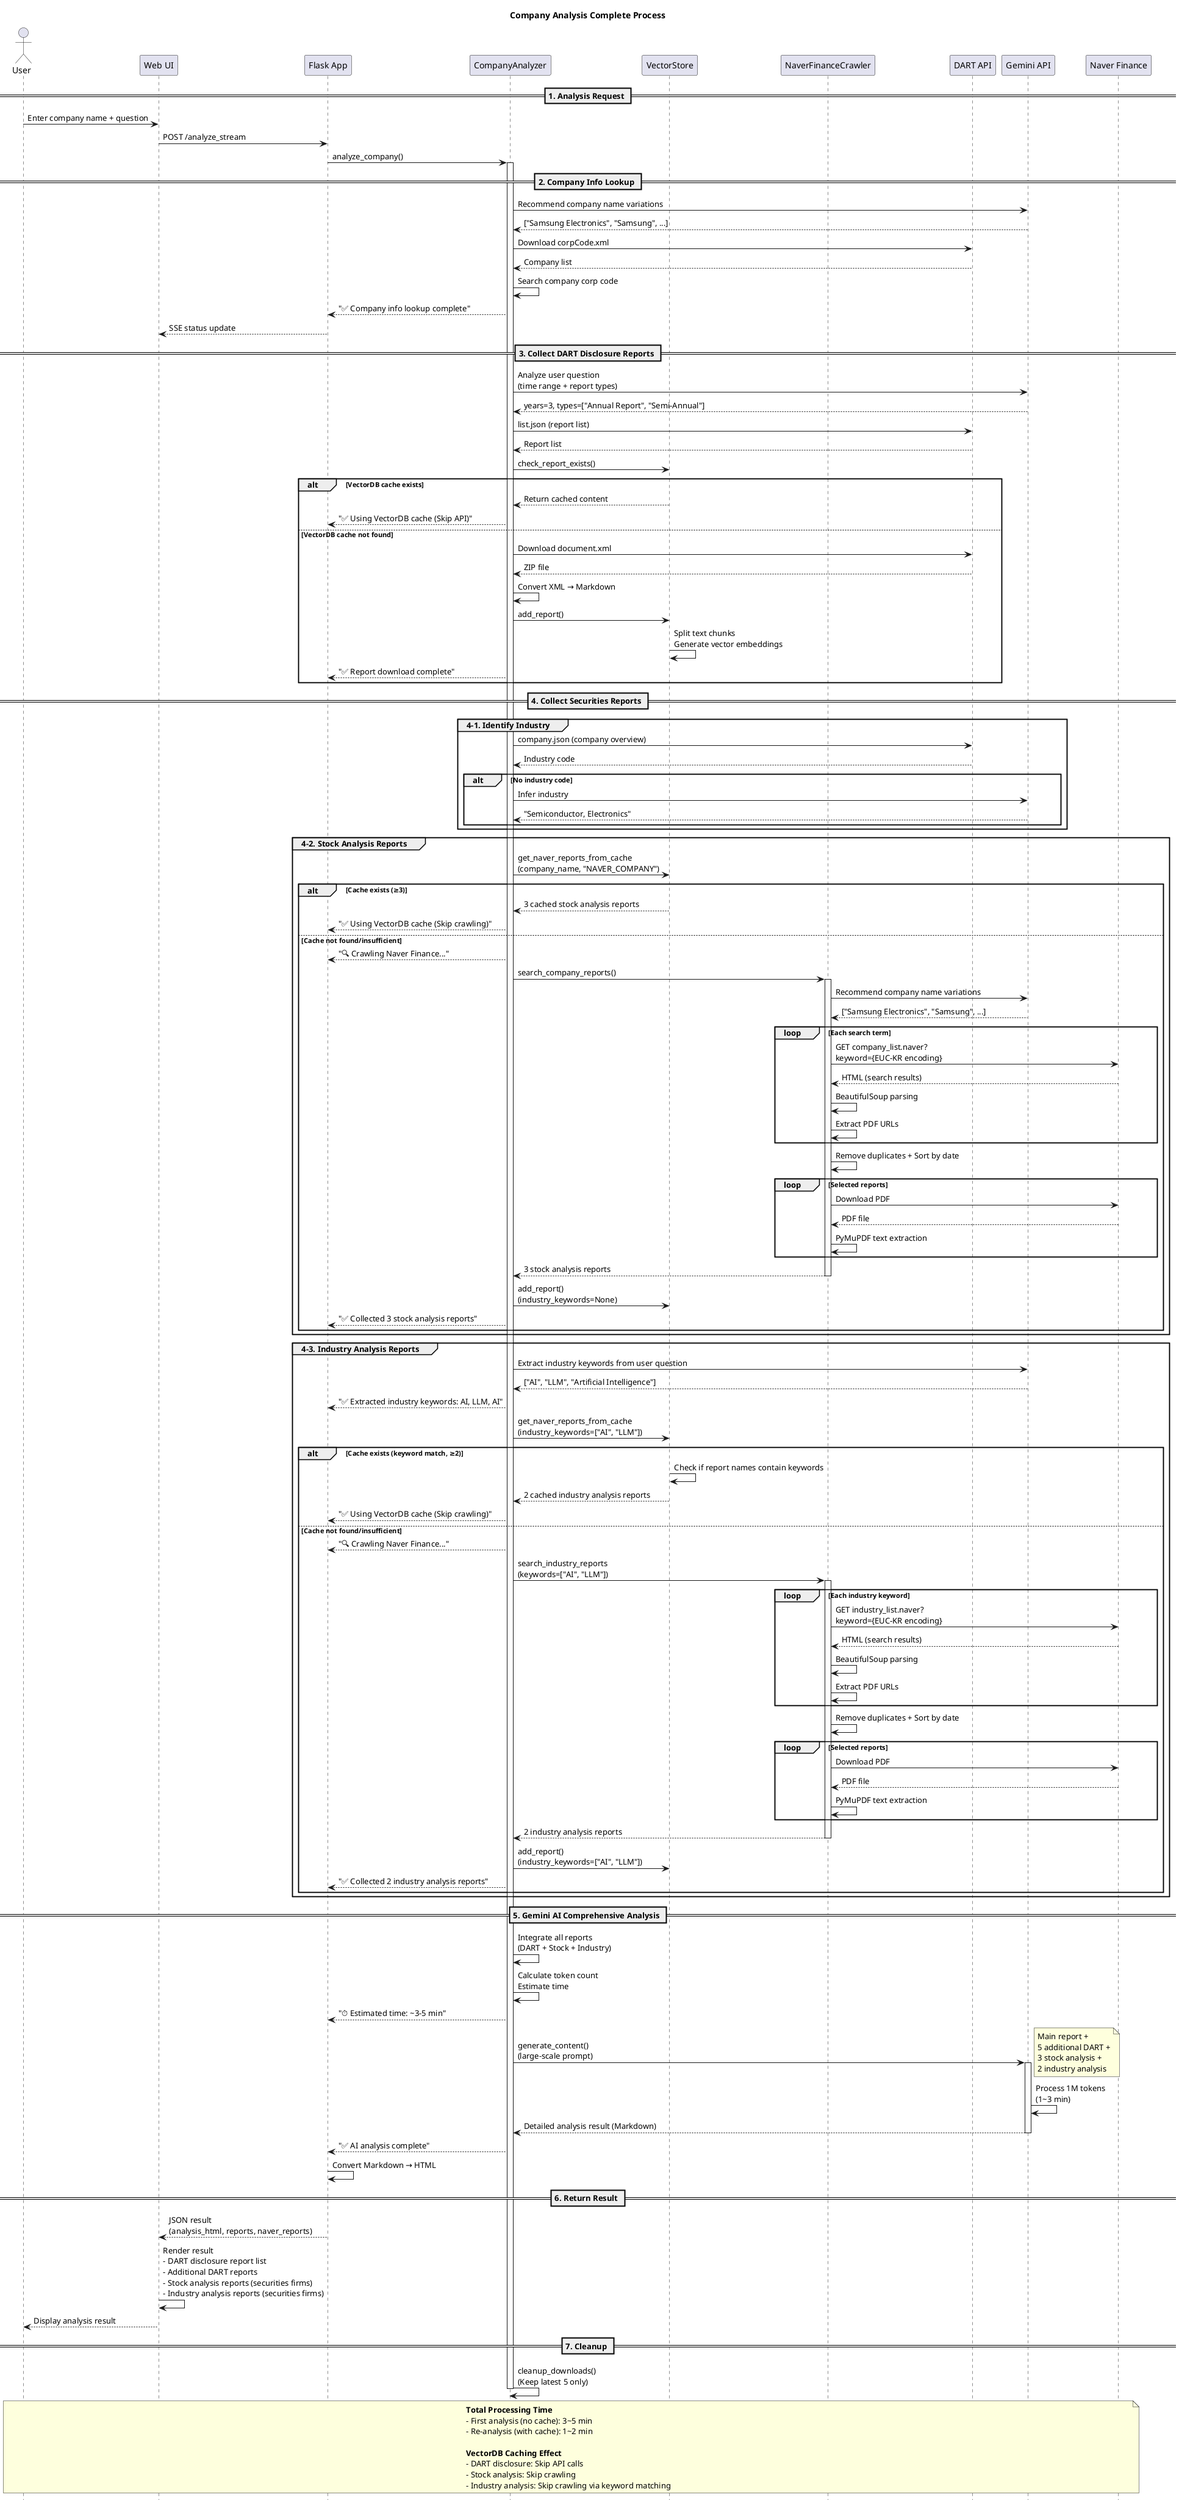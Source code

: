 @startuml CompanyAnalysisAI_SequenceDiagram

actor User as user
participant "Web UI" as ui
participant "Flask App" as flask
participant "CompanyAnalyzer" as analyzer
participant "VectorStore" as vectordb
participant "NaverFinanceCrawler" as crawler
participant "DART API" as dart
participant "Gemini API" as gemini
participant "Naver Finance" as naver

title Company Analysis Complete Process

== 1. Analysis Request ==
user -> ui: Enter company name + question
ui -> flask: POST /analyze_stream
flask -> analyzer: analyze_company()
activate analyzer

== 2. Company Info Lookup ==
analyzer -> gemini: Recommend company name variations
gemini --> analyzer: ["Samsung Electronics", "Samsung", ...]
analyzer -> dart: Download corpCode.xml
dart --> analyzer: Company list
analyzer -> analyzer: Search company corp code
analyzer --> flask: "✅ Company info lookup complete"
flask --> ui: SSE status update

== 3. Collect DART Disclosure Reports ==
analyzer -> gemini: Analyze user question\n(time range + report types)
gemini --> analyzer: years=3, types=["Annual Report", "Semi-Annual"]
analyzer -> dart: list.json (report list)
dart --> analyzer: Report list

analyzer -> vectordb: check_report_exists()
alt VectorDB cache exists
    vectordb --> analyzer: Return cached content
    analyzer --> flask: "✅ Using VectorDB cache (Skip API)"
else VectorDB cache not found
    analyzer -> dart: Download document.xml
    dart --> analyzer: ZIP file
    analyzer -> analyzer: Convert XML → Markdown
    analyzer -> vectordb: add_report()
    vectordb -> vectordb: Split text chunks\nGenerate vector embeddings
    analyzer --> flask: "✅ Report download complete"
end

== 4. Collect Securities Reports ==

group 4-1. Identify Industry
    analyzer -> dart: company.json (company overview)
    dart --> analyzer: Industry code
    alt No industry code
        analyzer -> gemini: Infer industry
        gemini --> analyzer: "Semiconductor, Electronics"
    end
end

group 4-2. Stock Analysis Reports
    analyzer -> vectordb: get_naver_reports_from_cache\n(company_name, "NAVER_COMPANY")
    alt Cache exists (≥3)
        vectordb --> analyzer: 3 cached stock analysis reports
        analyzer --> flask: "✅ Using VectorDB cache (Skip crawling)"
    else Cache not found/insufficient
        analyzer --> flask: "🔍 Crawling Naver Finance..."
        analyzer -> crawler: search_company_reports()
        activate crawler
        crawler -> gemini: Recommend company name variations
        gemini --> crawler: ["Samsung Electronics", "Samsung", ...]
        
        loop Each search term
            crawler -> naver: GET company_list.naver?\nkeyword={EUC-KR encoding}
            naver --> crawler: HTML (search results)
            crawler -> crawler: BeautifulSoup parsing
            crawler -> crawler: Extract PDF URLs
        end
        
        crawler -> crawler: Remove duplicates + Sort by date
        
        loop Selected reports
            crawler -> naver: Download PDF
            naver --> crawler: PDF file
            crawler -> crawler: PyMuPDF text extraction
        end
        
        crawler --> analyzer: 3 stock analysis reports
        deactivate crawler
        
        analyzer -> vectordb: add_report()\n(industry_keywords=None)
        analyzer --> flask: "✅ Collected 3 stock analysis reports"
    end
end

group 4-3. Industry Analysis Reports
    analyzer -> gemini: Extract industry keywords from user question
    gemini --> analyzer: ["AI", "LLM", "Artificial Intelligence"]
    analyzer --> flask: "✅ Extracted industry keywords: AI, LLM, AI"
    
    analyzer -> vectordb: get_naver_reports_from_cache\n(industry_keywords=["AI", "LLM"])
    alt Cache exists (keyword match, ≥2)
        vectordb -> vectordb: Check if report names contain keywords
        vectordb --> analyzer: 2 cached industry analysis reports
        analyzer --> flask: "✅ Using VectorDB cache (Skip crawling)"
    else Cache not found/insufficient
        analyzer --> flask: "🔍 Crawling Naver Finance..."
        analyzer -> crawler: search_industry_reports\n(keywords=["AI", "LLM"])
        activate crawler
        
        loop Each industry keyword
            crawler -> naver: GET industry_list.naver?\nkeyword={EUC-KR encoding}
            naver --> crawler: HTML (search results)
            crawler -> crawler: BeautifulSoup parsing
            crawler -> crawler: Extract PDF URLs
        end
        
        crawler -> crawler: Remove duplicates + Sort by date
        
        loop Selected reports
            crawler -> naver: Download PDF
            naver --> crawler: PDF file
            crawler -> crawler: PyMuPDF text extraction
        end
        
        crawler --> analyzer: 2 industry analysis reports
        deactivate crawler
        
        analyzer -> vectordb: add_report()\n(industry_keywords=["AI", "LLM"])
        analyzer --> flask: "✅ Collected 2 industry analysis reports"
    end
end

== 5. Gemini AI Comprehensive Analysis ==
analyzer -> analyzer: Integrate all reports\n(DART + Stock + Industry)
analyzer -> analyzer: Calculate token count\nEstimate time
analyzer --> flask: "⏱️ Estimated time: ~3-5 min"
analyzer -> gemini: generate_content()\n(large-scale prompt)
activate gemini
note right: Main report +\n5 additional DART +\n3 stock analysis +\n2 industry analysis
gemini -> gemini: Process 1M tokens\n(1~3 min)
gemini --> analyzer: Detailed analysis result (Markdown)
deactivate gemini

analyzer --> flask: "✅ AI analysis complete"
flask -> flask: Convert Markdown → HTML

== 6. Return Result ==
flask --> ui: JSON result\n(analysis_html, reports, naver_reports)
ui -> ui: Render result\n- DART disclosure report list\n- Additional DART reports\n- Stock analysis reports (securities firms)\n- Industry analysis reports (securities firms)
ui --> user: Display analysis result

== 7. Cleanup ==
analyzer -> analyzer: cleanup_downloads()\n(Keep latest 5 only)
deactivate analyzer

note over user, naver
  **Total Processing Time**
  - First analysis (no cache): 3~5 min
  - Re-analysis (with cache): 1~2 min
  
  **VectorDB Caching Effect**
  - DART disclosure: Skip API calls
  - Stock analysis: Skip crawling
  - Industry analysis: Skip crawling via keyword matching
end note

@enduml
